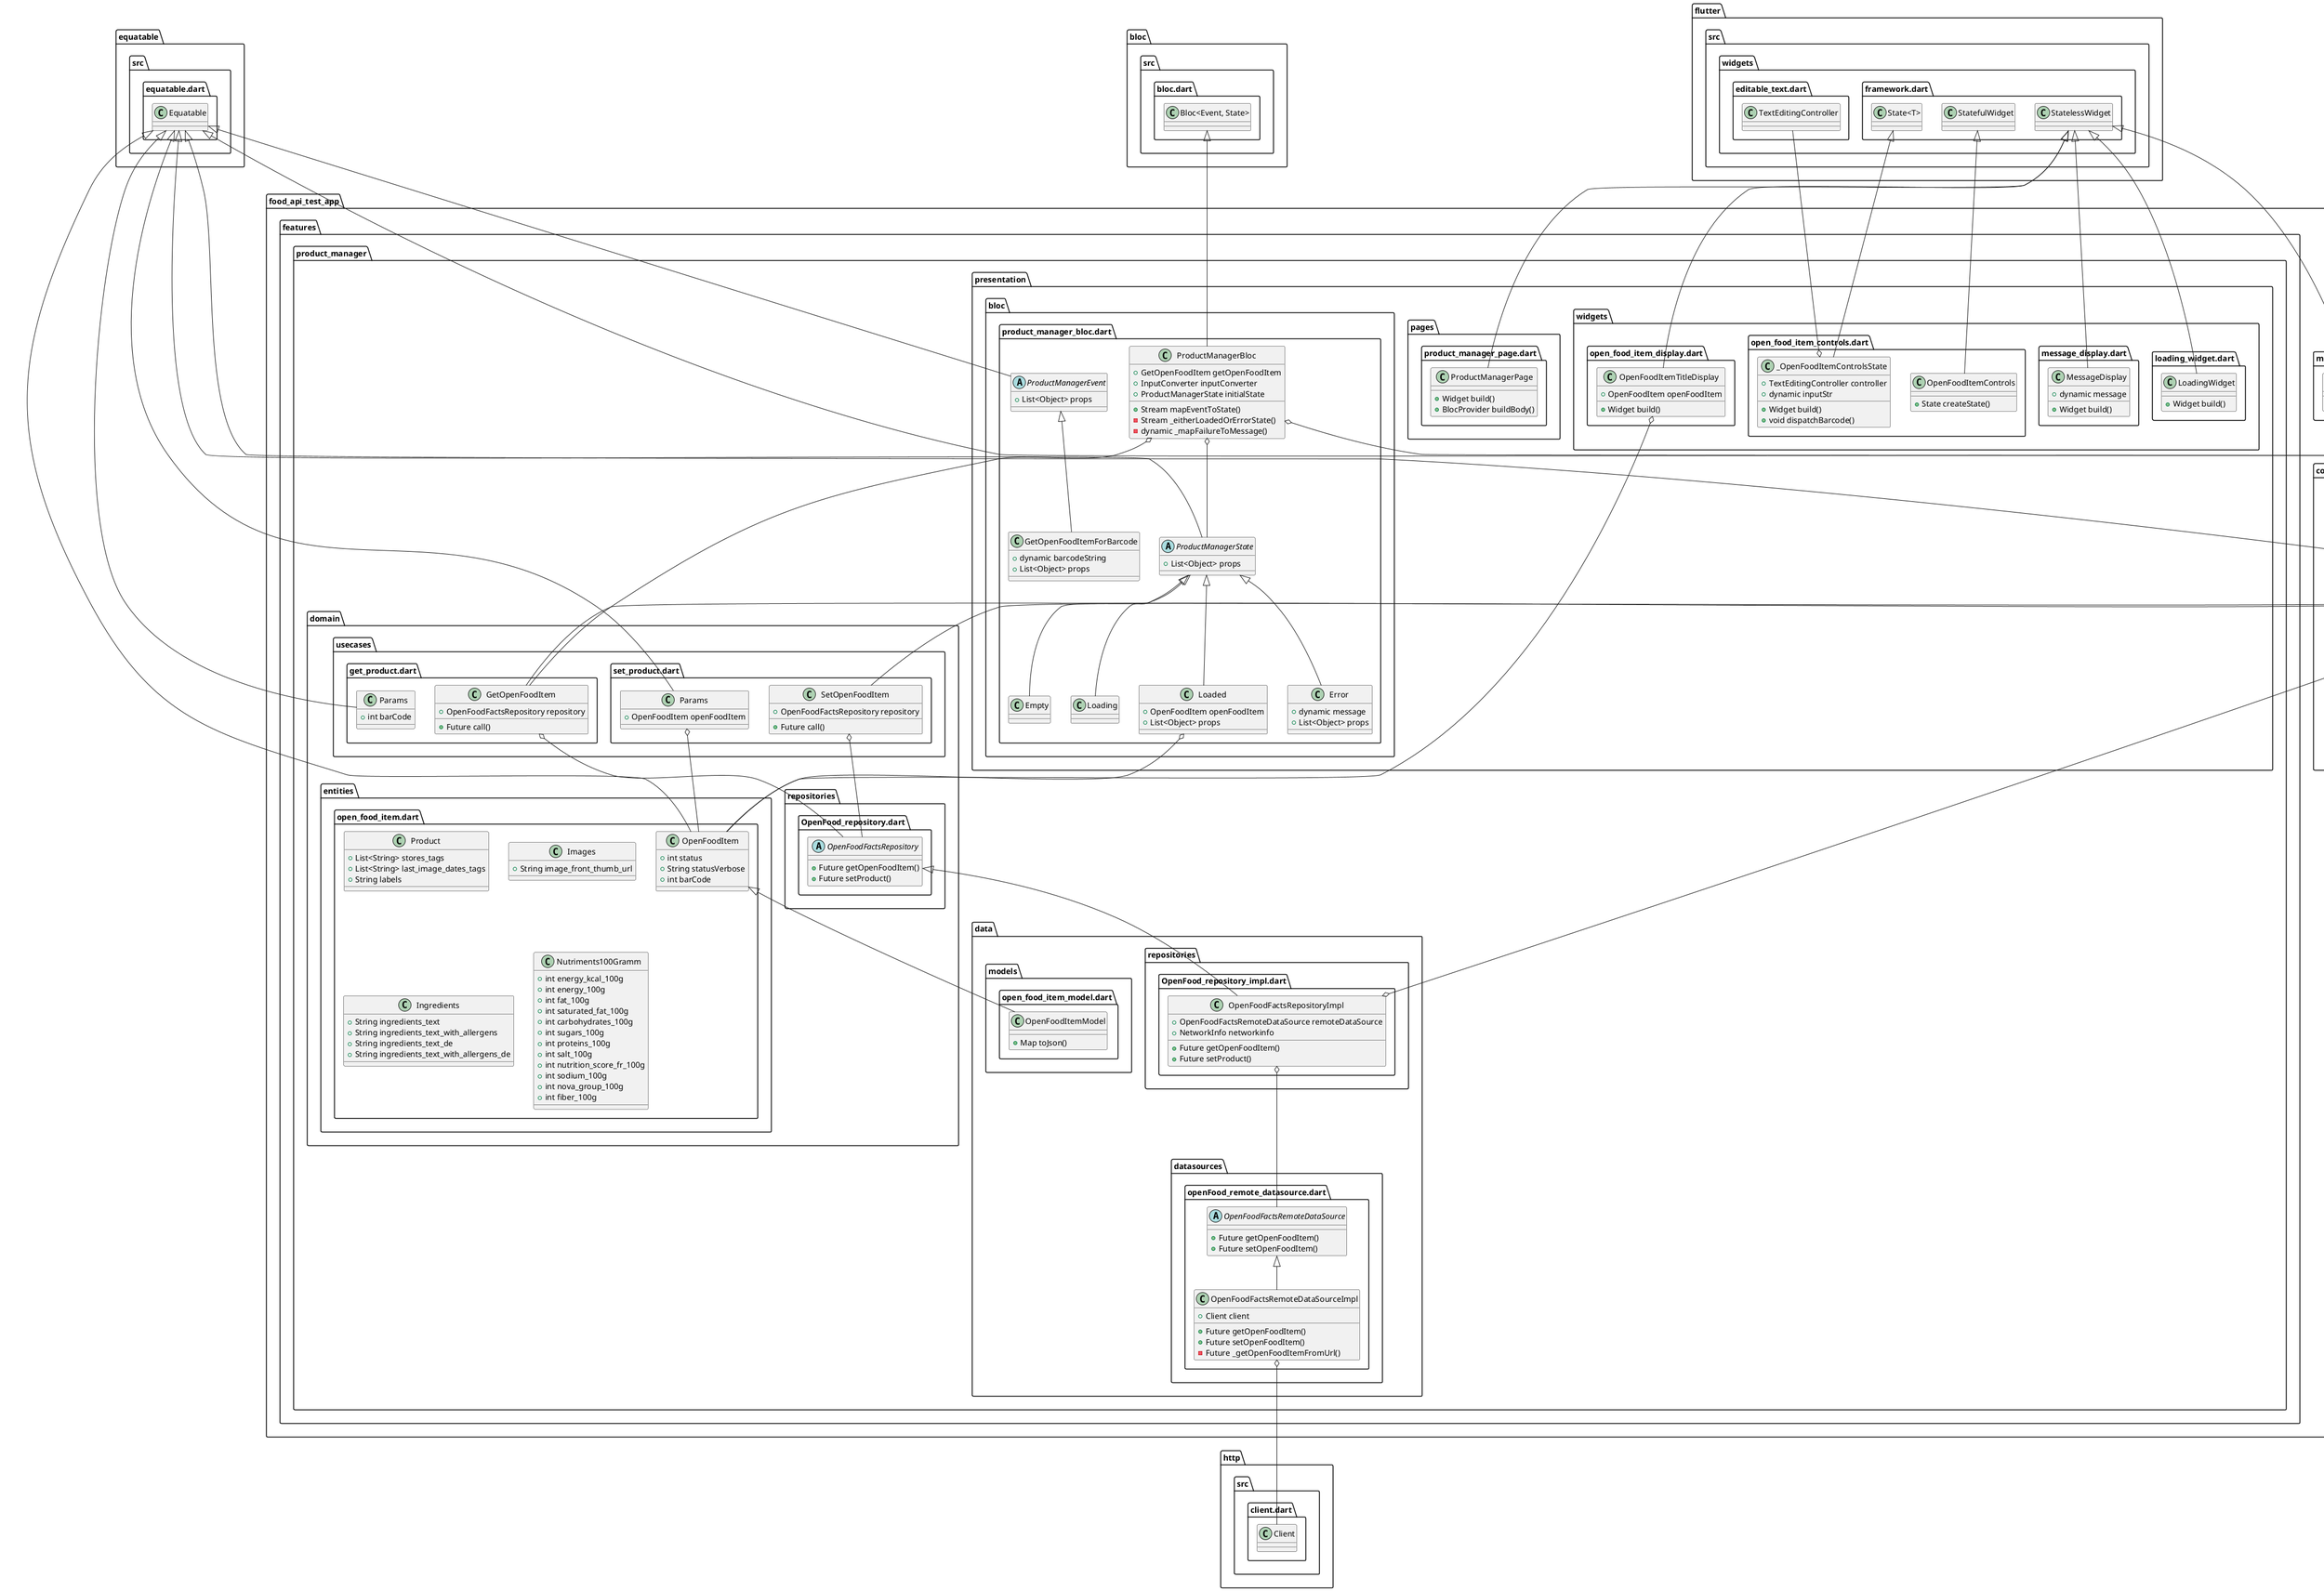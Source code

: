 @startuml
set namespaceSeparator ::

class "food_api_test_app::core::error::exceptions.dart::ServerException" {
}

"dart::core::Exception" <|-- "food_api_test_app::core::error::exceptions.dart::ServerException"

class "food_api_test_app::core::error::exceptions.dart::CacheException" {
}

"dart::core::Exception" <|-- "food_api_test_app::core::error::exceptions.dart::CacheException"

abstract class "food_api_test_app::core::error::failures.dart::Failure" {
}

"equatable::src::equatable.dart::Equatable" <|-- "food_api_test_app::core::error::failures.dart::Failure"

class "food_api_test_app::core::error::failures.dart::ServerFailure" {
}

"food_api_test_app::core::error::failures.dart::Failure" <|-- "food_api_test_app::core::error::failures.dart::ServerFailure"

class "food_api_test_app::core::error::failures.dart::CacheFailure" {
}

"food_api_test_app::core::error::failures.dart::Failure" <|-- "food_api_test_app::core::error::failures.dart::CacheFailure"

abstract class "food_api_test_app::core::network::network_info.dart::NetworkInfo" {
  +Future<bool> isConnected
}

class "food_api_test_app::core::network::network_info.dart::NetworkInfoImpl" {
  +DataConnectionChecker connectionChecker
  +Future<bool> isConnected
}

"food_api_test_app::core::network::network_info.dart::NetworkInfoImpl" o-- "data_connection_checker::data_connection_checker.dart::DataConnectionChecker"
"food_api_test_app::core::network::network_info.dart::NetworkInfo" <|-- "food_api_test_app::core::network::network_info.dart::NetworkInfoImpl"

abstract class "food_api_test_app::core::usecases::usecase.dart::UseCase<Type, Params>" {
  +Future call()
}

class "food_api_test_app::core::usecases::usecase.dart::NoParams" {
}

"equatable::src::equatable.dart::Equatable" <|-- "food_api_test_app::core::usecases::usecase.dart::NoParams"

class "food_api_test_app::core::util::input_converter.dart::InputConverter" {
  +Either stringToUnsignedInteger()
}

class "food_api_test_app::core::util::input_converter.dart::InvalidInputfailure" {
}

"food_api_test_app::core::error::failures.dart::Failure" <|-- "food_api_test_app::core::util::input_converter.dart::InvalidInputfailure"

abstract class "food_api_test_app::features::product_manager::data::datasources::openFood_remote_datasource.dart::OpenFoodFactsRemoteDataSource" {
  +Future getOpenFoodItem()
  +Future setOpenFoodItem()
}

class "food_api_test_app::features::product_manager::data::datasources::openFood_remote_datasource.dart::OpenFoodFactsRemoteDataSourceImpl" {
  +Client client
  +Future getOpenFoodItem()
  +Future setOpenFoodItem()
  -Future _getOpenFoodItemFromUrl()
}

"food_api_test_app::features::product_manager::data::datasources::openFood_remote_datasource.dart::OpenFoodFactsRemoteDataSourceImpl" o-- "http::src::client.dart::Client"
"food_api_test_app::features::product_manager::data::datasources::openFood_remote_datasource.dart::OpenFoodFactsRemoteDataSource" <|-- "food_api_test_app::features::product_manager::data::datasources::openFood_remote_datasource.dart::OpenFoodFactsRemoteDataSourceImpl"

class "food_api_test_app::features::product_manager::data::models::open_food_item_model.dart::OpenFoodItemModel" {
  +Map toJson()
}

"food_api_test_app::features::product_manager::domain::entities::open_food_item.dart::OpenFoodItem" <|-- "food_api_test_app::features::product_manager::data::models::open_food_item_model.dart::OpenFoodItemModel"

class "food_api_test_app::features::product_manager::data::repositories::OpenFood_repository_impl.dart::OpenFoodFactsRepositoryImpl" {
  +OpenFoodFactsRemoteDataSource remoteDataSource
  +NetworkInfo networkinfo
  +Future getOpenFoodItem()
  +Future setProduct()
}

"food_api_test_app::features::product_manager::data::repositories::OpenFood_repository_impl.dart::OpenFoodFactsRepositoryImpl" o-- "food_api_test_app::features::product_manager::data::datasources::openFood_remote_datasource.dart::OpenFoodFactsRemoteDataSource"
"food_api_test_app::features::product_manager::data::repositories::OpenFood_repository_impl.dart::OpenFoodFactsRepositoryImpl" o-- "food_api_test_app::core::network::network_info.dart::NetworkInfo"
"food_api_test_app::features::product_manager::domain::repositories::OpenFood_repository.dart::OpenFoodFactsRepository" <|-- "food_api_test_app::features::product_manager::data::repositories::OpenFood_repository_impl.dart::OpenFoodFactsRepositoryImpl"

class "food_api_test_app::features::product_manager::domain::entities::open_food_item.dart::OpenFoodItem" {
  +int status
  +String statusVerbose
  +int barCode
}

"equatable::src::equatable.dart::Equatable" <|-- "food_api_test_app::features::product_manager::domain::entities::open_food_item.dart::OpenFoodItem"

class "food_api_test_app::features::product_manager::domain::entities::open_food_item.dart::Product" {
  +List<String> stores_tags
  +List<String> last_image_dates_tags
  +String labels
}

class "food_api_test_app::features::product_manager::domain::entities::open_food_item.dart::Images" {
  +String image_front_thumb_url
}

class "food_api_test_app::features::product_manager::domain::entities::open_food_item.dart::Ingredients" {
  +String ingredients_text
  +String ingredients_text_with_allergens
  +String ingredients_text_de
  +String ingredients_text_with_allergens_de
}

class "food_api_test_app::features::product_manager::domain::entities::open_food_item.dart::Nutriments100Gramm" {
  +int energy_kcal_100g
  +int energy_100g
  +int fat_100g
  +int saturated_fat_100g
  +int carbohydrates_100g
  +int sugars_100g
  +int proteins_100g
  +int salt_100g
  +int nutrition_score_fr_100g
  +int sodium_100g
  +int nova_group_100g
  +int fiber_100g
}

abstract class "food_api_test_app::features::product_manager::domain::repositories::OpenFood_repository.dart::OpenFoodFactsRepository" {
  +Future getOpenFoodItem()
  +Future setProduct()
}

class "food_api_test_app::features::product_manager::domain::usecases::get_product.dart::GetOpenFoodItem" {
  +OpenFoodFactsRepository repository
  +Future call()
}

"food_api_test_app::features::product_manager::domain::usecases::get_product.dart::GetOpenFoodItem" o-- "food_api_test_app::features::product_manager::domain::repositories::OpenFood_repository.dart::OpenFoodFactsRepository"
"food_api_test_app::core::usecases::usecase.dart::UseCase<Type, Params>" <|-- "food_api_test_app::features::product_manager::domain::usecases::get_product.dart::GetOpenFoodItem"

class "food_api_test_app::features::product_manager::domain::usecases::get_product.dart::Params" {
  +int barCode
}

"equatable::src::equatable.dart::Equatable" <|-- "food_api_test_app::features::product_manager::domain::usecases::get_product.dart::Params"

class "food_api_test_app::features::product_manager::domain::usecases::set_product.dart::SetOpenFoodItem" {
  +OpenFoodFactsRepository repository
  +Future call()
}

"food_api_test_app::features::product_manager::domain::usecases::set_product.dart::SetOpenFoodItem" o-- "food_api_test_app::features::product_manager::domain::repositories::OpenFood_repository.dart::OpenFoodFactsRepository"
"food_api_test_app::core::usecases::usecase.dart::UseCase<Type, Params>" <|-- "food_api_test_app::features::product_manager::domain::usecases::set_product.dart::SetOpenFoodItem"

class "food_api_test_app::features::product_manager::domain::usecases::set_product.dart::Params" {
  +OpenFoodItem openFoodItem
}

"food_api_test_app::features::product_manager::domain::usecases::set_product.dart::Params" o-- "food_api_test_app::features::product_manager::domain::entities::open_food_item.dart::OpenFoodItem"
"equatable::src::equatable.dart::Equatable" <|-- "food_api_test_app::features::product_manager::domain::usecases::set_product.dart::Params"

class "food_api_test_app::features::product_manager::presentation::bloc::product_manager_bloc.dart::ProductManagerBloc" {
  +GetOpenFoodItem getOpenFoodItem
  +InputConverter inputConverter
  +ProductManagerState initialState
  +Stream mapEventToState()
  -Stream _eitherLoadedOrErrorState()
  -dynamic _mapFailureToMessage()
}

"food_api_test_app::features::product_manager::presentation::bloc::product_manager_bloc.dart::ProductManagerBloc" o-- "food_api_test_app::features::product_manager::domain::usecases::get_product.dart::GetOpenFoodItem"
"food_api_test_app::features::product_manager::presentation::bloc::product_manager_bloc.dart::ProductManagerBloc" o-- "food_api_test_app::core::util::input_converter.dart::InputConverter"
"food_api_test_app::features::product_manager::presentation::bloc::product_manager_bloc.dart::ProductManagerBloc" o-- "food_api_test_app::features::product_manager::presentation::bloc::product_manager_bloc.dart::ProductManagerState"
"bloc::src::bloc.dart::Bloc<Event, State>" <|-- "food_api_test_app::features::product_manager::presentation::bloc::product_manager_bloc.dart::ProductManagerBloc"

abstract class "food_api_test_app::features::product_manager::presentation::bloc::product_manager_bloc.dart::ProductManagerEvent" {
  +List<Object> props
}

"equatable::src::equatable.dart::Equatable" <|-- "food_api_test_app::features::product_manager::presentation::bloc::product_manager_bloc.dart::ProductManagerEvent"

class "food_api_test_app::features::product_manager::presentation::bloc::product_manager_bloc.dart::GetOpenFoodItemForBarcode" {
  +dynamic barcodeString
  +List<Object> props
}

"food_api_test_app::features::product_manager::presentation::bloc::product_manager_bloc.dart::ProductManagerEvent" <|-- "food_api_test_app::features::product_manager::presentation::bloc::product_manager_bloc.dart::GetOpenFoodItemForBarcode"

abstract class "food_api_test_app::features::product_manager::presentation::bloc::product_manager_bloc.dart::ProductManagerState" {
  +List<Object> props
}

"equatable::src::equatable.dart::Equatable" <|-- "food_api_test_app::features::product_manager::presentation::bloc::product_manager_bloc.dart::ProductManagerState"

class "food_api_test_app::features::product_manager::presentation::bloc::product_manager_bloc.dart::Empty" {
}

"food_api_test_app::features::product_manager::presentation::bloc::product_manager_bloc.dart::ProductManagerState" <|-- "food_api_test_app::features::product_manager::presentation::bloc::product_manager_bloc.dart::Empty"

class "food_api_test_app::features::product_manager::presentation::bloc::product_manager_bloc.dart::Loading" {
}

"food_api_test_app::features::product_manager::presentation::bloc::product_manager_bloc.dart::ProductManagerState" <|-- "food_api_test_app::features::product_manager::presentation::bloc::product_manager_bloc.dart::Loading"

class "food_api_test_app::features::product_manager::presentation::bloc::product_manager_bloc.dart::Loaded" {
  +OpenFoodItem openFoodItem
  +List<Object> props
}

"food_api_test_app::features::product_manager::presentation::bloc::product_manager_bloc.dart::Loaded" o-- "food_api_test_app::features::product_manager::domain::entities::open_food_item.dart::OpenFoodItem"
"food_api_test_app::features::product_manager::presentation::bloc::product_manager_bloc.dart::ProductManagerState" <|-- "food_api_test_app::features::product_manager::presentation::bloc::product_manager_bloc.dart::Loaded"

class "food_api_test_app::features::product_manager::presentation::bloc::product_manager_bloc.dart::Error" {
  +dynamic message
  +List<Object> props
}

"food_api_test_app::features::product_manager::presentation::bloc::product_manager_bloc.dart::ProductManagerState" <|-- "food_api_test_app::features::product_manager::presentation::bloc::product_manager_bloc.dart::Error"

class "food_api_test_app::features::product_manager::presentation::pages::product_manager_page.dart::ProductManagerPage" {
  +Widget build()
  +BlocProvider buildBody()
}

"flutter::src::widgets::framework.dart::StatelessWidget" <|-- "food_api_test_app::features::product_manager::presentation::pages::product_manager_page.dart::ProductManagerPage"

class "food_api_test_app::features::product_manager::presentation::widgets::loading_widget.dart::LoadingWidget" {
  +Widget build()
}

"flutter::src::widgets::framework.dart::StatelessWidget" <|-- "food_api_test_app::features::product_manager::presentation::widgets::loading_widget.dart::LoadingWidget"

class "food_api_test_app::features::product_manager::presentation::widgets::message_display.dart::MessageDisplay" {
  +dynamic message
  +Widget build()
}

"flutter::src::widgets::framework.dart::StatelessWidget" <|-- "food_api_test_app::features::product_manager::presentation::widgets::message_display.dart::MessageDisplay"

class "food_api_test_app::features::product_manager::presentation::widgets::open_food_item_controls.dart::OpenFoodItemControls" {
  +State createState()
}

"flutter::src::widgets::framework.dart::StatefulWidget" <|-- "food_api_test_app::features::product_manager::presentation::widgets::open_food_item_controls.dart::OpenFoodItemControls"

class "food_api_test_app::features::product_manager::presentation::widgets::open_food_item_controls.dart::_OpenFoodItemControlsState" {
  +TextEditingController controller
  +dynamic inputStr
  +Widget build()
  +void dispatchBarcode()
}

"food_api_test_app::features::product_manager::presentation::widgets::open_food_item_controls.dart::_OpenFoodItemControlsState" o-- "flutter::src::widgets::editable_text.dart::TextEditingController"
"flutter::src::widgets::framework.dart::State<T>" <|-- "food_api_test_app::features::product_manager::presentation::widgets::open_food_item_controls.dart::_OpenFoodItemControlsState"

class "food_api_test_app::features::product_manager::presentation::widgets::open_food_item_display.dart::OpenFoodItemTitleDisplay" {
  +OpenFoodItem openFoodItem
  +Widget build()
}

"food_api_test_app::features::product_manager::presentation::widgets::open_food_item_display.dart::OpenFoodItemTitleDisplay" o-- "food_api_test_app::features::product_manager::domain::entities::open_food_item.dart::OpenFoodItem"
"flutter::src::widgets::framework.dart::StatelessWidget" <|-- "food_api_test_app::features::product_manager::presentation::widgets::open_food_item_display.dart::OpenFoodItemTitleDisplay"

class "food_api_test_app::main.dart::MyApp" {
  +Widget build()
}

"flutter::src::widgets::framework.dart::StatelessWidget" <|-- "food_api_test_app::main.dart::MyApp"


@enduml
